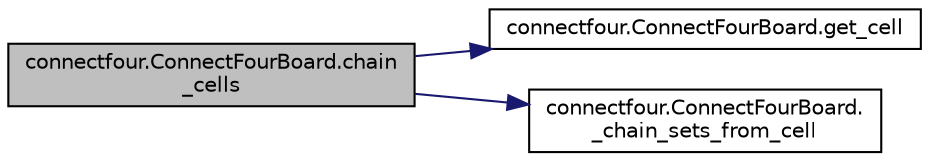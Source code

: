 digraph "connectfour.ConnectFourBoard.chain_cells"
{
  edge [fontname="Helvetica",fontsize="10",labelfontname="Helvetica",labelfontsize="10"];
  node [fontname="Helvetica",fontsize="10",shape=record];
  rankdir="LR";
  Node1 [label="connectfour.ConnectFourBoard.chain\l_cells",height=0.2,width=0.4,color="black", fillcolor="grey75", style="filled", fontcolor="black"];
  Node1 -> Node2 [color="midnightblue",fontsize="10",style="solid",fontname="Helvetica"];
  Node2 [label="connectfour.ConnectFourBoard.get_cell",height=0.2,width=0.4,color="black", fillcolor="white", style="filled",URL="$classconnectfour_1_1_connect_four_board.html#a088fda69e8c13c1e938cb4e138bb396d"];
  Node1 -> Node3 [color="midnightblue",fontsize="10",style="solid",fontname="Helvetica"];
  Node3 [label="connectfour.ConnectFourBoard.\l_chain_sets_from_cell",height=0.2,width=0.4,color="black", fillcolor="white", style="filled",URL="$classconnectfour_1_1_connect_four_board.html#a1727e0522a7200e2dcfb1c565aedab19"];
}
